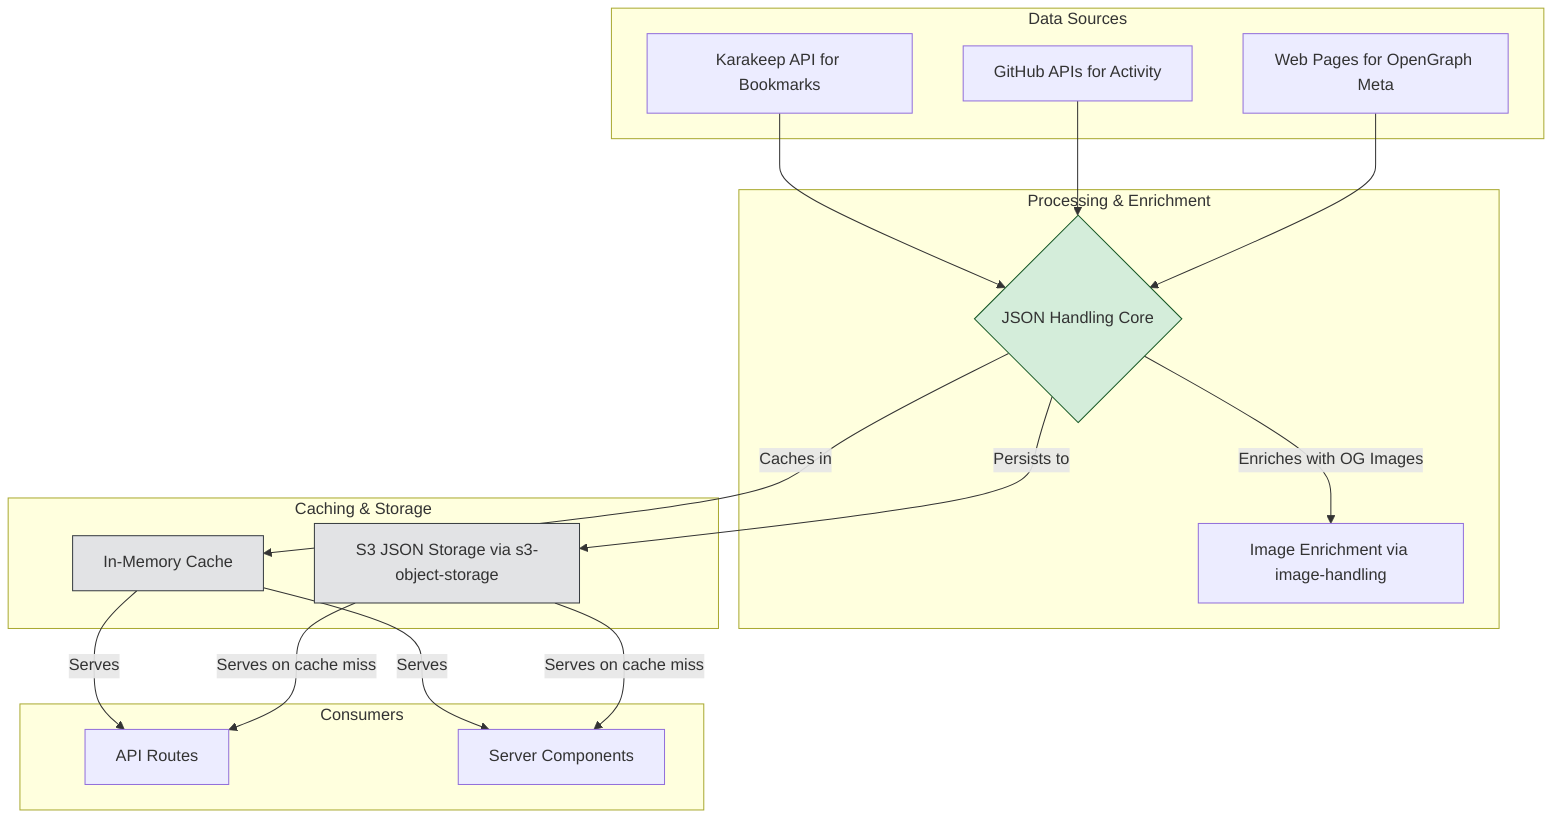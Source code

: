 graph TD
    subgraph "Data Sources"
        A[Karakeep API for Bookmarks]
        B[GitHub APIs for Activity]
        C[Web Pages for OpenGraph Meta]
    end

    subgraph "Processing & Enrichment"
        D{JSON Handling Core}
        E[Image Enrichment via image-handling]
    end

    subgraph "Caching & Storage"
        F[In-Memory Cache]
        G[S3 JSON Storage via s3-object-storage]
    end
    
    subgraph "Consumers"
        H[API Routes]
        I[Server Components]
    end

    A --> D
    B --> D
    C --> D
    
    D -- "Enriches with OG Images" --> E
    
    D -- "Caches in" --> F
    D -- "Persists to" --> G

    F -- "Serves" --> H & I
    G -- "Serves on cache miss" --> H & I

    style D fill:#d4edda,stroke:#155724
    style F fill:#e2e3e5,stroke:#383d41
    style G fill:#e2e3e5,stroke:#383d41